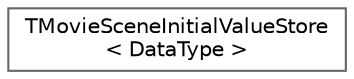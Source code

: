 digraph "Graphical Class Hierarchy"
{
 // INTERACTIVE_SVG=YES
 // LATEX_PDF_SIZE
  bgcolor="transparent";
  edge [fontname=Helvetica,fontsize=10,labelfontname=Helvetica,labelfontsize=10];
  node [fontname=Helvetica,fontsize=10,shape=box,height=0.2,width=0.4];
  rankdir="LR";
  Node0 [id="Node000000",label="TMovieSceneInitialValueStore\l\< DataType \>",height=0.2,width=0.4,color="grey40", fillcolor="white", style="filled",URL="$d2/dcc/structTMovieSceneInitialValueStore.html",tooltip="Temporary data structure used as a proxy to retrieve cached initial values for the currently animatin..."];
}
